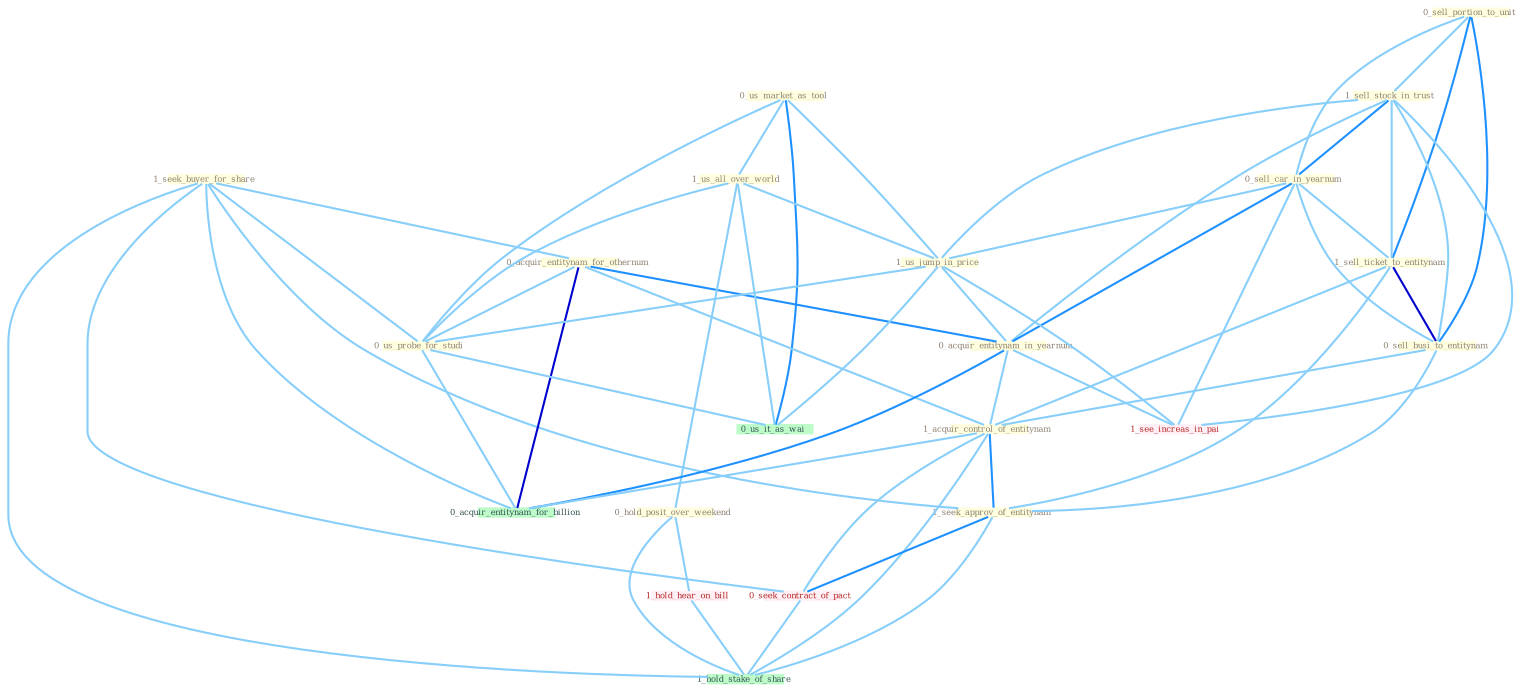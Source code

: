 Graph G{ 
    node
    [shape=polygon,style=filled,width=.5,height=.06,color="#BDFCC9",fixedsize=true,fontsize=4,
    fontcolor="#2f4f4f"];
    {node
    [color="#ffffe0", fontcolor="#8b7d6b"] "1_seek_buyer_for_share " "0_sell_portion_to_unit " "1_sell_stock_in_trust " "0_sell_car_in_yearnum " "0_us_market_as_tool " "0_acquir_entitynam_for_othernum " "1_us_all_over_world " "1_sell_ticket_to_entitynam " "1_us_jump_in_price " "0_acquir_entitynam_in_yearnum " "0_hold_posit_over_weekend " "0_sell_busi_to_entitynam " "1_acquir_control_of_entitynam " "0_us_probe_for_studi " "1_seek_approv_of_entitynam "}
{node [color="#fff0f5", fontcolor="#b22222"] "0_seek_contract_of_pact " "1_see_increas_in_pai " "1_hold_hear_on_bill "}
edge [color="#B0E2FF"];

	"1_seek_buyer_for_share " -- "0_acquir_entitynam_for_othernum " [w="1", color="#87cefa" ];
	"1_seek_buyer_for_share " -- "0_us_probe_for_studi " [w="1", color="#87cefa" ];
	"1_seek_buyer_for_share " -- "1_seek_approv_of_entitynam " [w="1", color="#87cefa" ];
	"1_seek_buyer_for_share " -- "0_seek_contract_of_pact " [w="1", color="#87cefa" ];
	"1_seek_buyer_for_share " -- "0_acquir_entitynam_for_billion " [w="1", color="#87cefa" ];
	"1_seek_buyer_for_share " -- "1_hold_stake_of_share " [w="1", color="#87cefa" ];
	"0_sell_portion_to_unit " -- "1_sell_stock_in_trust " [w="1", color="#87cefa" ];
	"0_sell_portion_to_unit " -- "0_sell_car_in_yearnum " [w="1", color="#87cefa" ];
	"0_sell_portion_to_unit " -- "1_sell_ticket_to_entitynam " [w="2", color="#1e90ff" , len=0.8];
	"0_sell_portion_to_unit " -- "0_sell_busi_to_entitynam " [w="2", color="#1e90ff" , len=0.8];
	"1_sell_stock_in_trust " -- "0_sell_car_in_yearnum " [w="2", color="#1e90ff" , len=0.8];
	"1_sell_stock_in_trust " -- "1_sell_ticket_to_entitynam " [w="1", color="#87cefa" ];
	"1_sell_stock_in_trust " -- "1_us_jump_in_price " [w="1", color="#87cefa" ];
	"1_sell_stock_in_trust " -- "0_acquir_entitynam_in_yearnum " [w="1", color="#87cefa" ];
	"1_sell_stock_in_trust " -- "0_sell_busi_to_entitynam " [w="1", color="#87cefa" ];
	"1_sell_stock_in_trust " -- "1_see_increas_in_pai " [w="1", color="#87cefa" ];
	"0_sell_car_in_yearnum " -- "1_sell_ticket_to_entitynam " [w="1", color="#87cefa" ];
	"0_sell_car_in_yearnum " -- "1_us_jump_in_price " [w="1", color="#87cefa" ];
	"0_sell_car_in_yearnum " -- "0_acquir_entitynam_in_yearnum " [w="2", color="#1e90ff" , len=0.8];
	"0_sell_car_in_yearnum " -- "0_sell_busi_to_entitynam " [w="1", color="#87cefa" ];
	"0_sell_car_in_yearnum " -- "1_see_increas_in_pai " [w="1", color="#87cefa" ];
	"0_us_market_as_tool " -- "1_us_all_over_world " [w="1", color="#87cefa" ];
	"0_us_market_as_tool " -- "1_us_jump_in_price " [w="1", color="#87cefa" ];
	"0_us_market_as_tool " -- "0_us_probe_for_studi " [w="1", color="#87cefa" ];
	"0_us_market_as_tool " -- "0_us_it_as_wai " [w="2", color="#1e90ff" , len=0.8];
	"0_acquir_entitynam_for_othernum " -- "0_acquir_entitynam_in_yearnum " [w="2", color="#1e90ff" , len=0.8];
	"0_acquir_entitynam_for_othernum " -- "1_acquir_control_of_entitynam " [w="1", color="#87cefa" ];
	"0_acquir_entitynam_for_othernum " -- "0_us_probe_for_studi " [w="1", color="#87cefa" ];
	"0_acquir_entitynam_for_othernum " -- "0_acquir_entitynam_for_billion " [w="3", color="#0000cd" , len=0.6];
	"1_us_all_over_world " -- "1_us_jump_in_price " [w="1", color="#87cefa" ];
	"1_us_all_over_world " -- "0_hold_posit_over_weekend " [w="1", color="#87cefa" ];
	"1_us_all_over_world " -- "0_us_probe_for_studi " [w="1", color="#87cefa" ];
	"1_us_all_over_world " -- "0_us_it_as_wai " [w="1", color="#87cefa" ];
	"1_sell_ticket_to_entitynam " -- "0_sell_busi_to_entitynam " [w="3", color="#0000cd" , len=0.6];
	"1_sell_ticket_to_entitynam " -- "1_acquir_control_of_entitynam " [w="1", color="#87cefa" ];
	"1_sell_ticket_to_entitynam " -- "1_seek_approv_of_entitynam " [w="1", color="#87cefa" ];
	"1_us_jump_in_price " -- "0_acquir_entitynam_in_yearnum " [w="1", color="#87cefa" ];
	"1_us_jump_in_price " -- "0_us_probe_for_studi " [w="1", color="#87cefa" ];
	"1_us_jump_in_price " -- "0_us_it_as_wai " [w="1", color="#87cefa" ];
	"1_us_jump_in_price " -- "1_see_increas_in_pai " [w="1", color="#87cefa" ];
	"0_acquir_entitynam_in_yearnum " -- "1_acquir_control_of_entitynam " [w="1", color="#87cefa" ];
	"0_acquir_entitynam_in_yearnum " -- "0_acquir_entitynam_for_billion " [w="2", color="#1e90ff" , len=0.8];
	"0_acquir_entitynam_in_yearnum " -- "1_see_increas_in_pai " [w="1", color="#87cefa" ];
	"0_hold_posit_over_weekend " -- "1_hold_hear_on_bill " [w="1", color="#87cefa" ];
	"0_hold_posit_over_weekend " -- "1_hold_stake_of_share " [w="1", color="#87cefa" ];
	"0_sell_busi_to_entitynam " -- "1_acquir_control_of_entitynam " [w="1", color="#87cefa" ];
	"0_sell_busi_to_entitynam " -- "1_seek_approv_of_entitynam " [w="1", color="#87cefa" ];
	"1_acquir_control_of_entitynam " -- "1_seek_approv_of_entitynam " [w="2", color="#1e90ff" , len=0.8];
	"1_acquir_control_of_entitynam " -- "0_seek_contract_of_pact " [w="1", color="#87cefa" ];
	"1_acquir_control_of_entitynam " -- "0_acquir_entitynam_for_billion " [w="1", color="#87cefa" ];
	"1_acquir_control_of_entitynam " -- "1_hold_stake_of_share " [w="1", color="#87cefa" ];
	"0_us_probe_for_studi " -- "0_us_it_as_wai " [w="1", color="#87cefa" ];
	"0_us_probe_for_studi " -- "0_acquir_entitynam_for_billion " [w="1", color="#87cefa" ];
	"1_seek_approv_of_entitynam " -- "0_seek_contract_of_pact " [w="2", color="#1e90ff" , len=0.8];
	"1_seek_approv_of_entitynam " -- "1_hold_stake_of_share " [w="1", color="#87cefa" ];
	"0_seek_contract_of_pact " -- "1_hold_stake_of_share " [w="1", color="#87cefa" ];
	"1_hold_hear_on_bill " -- "1_hold_stake_of_share " [w="1", color="#87cefa" ];
}
